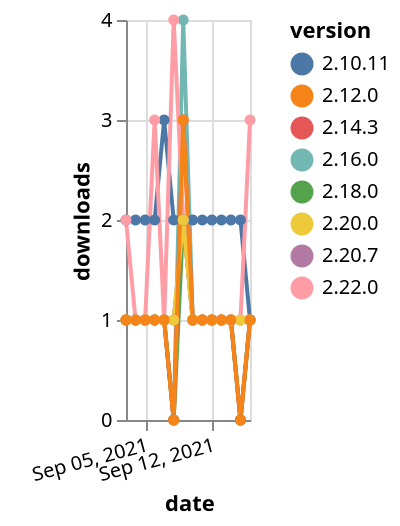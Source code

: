 {"$schema": "https://vega.github.io/schema/vega-lite/v5.json", "description": "A simple bar chart with embedded data.", "data": {"values": [{"date": "2021-09-03", "total": 212, "delta": 1, "version": "2.16.0"}, {"date": "2021-09-04", "total": 213, "delta": 1, "version": "2.16.0"}, {"date": "2021-09-05", "total": 214, "delta": 1, "version": "2.16.0"}, {"date": "2021-09-06", "total": 215, "delta": 1, "version": "2.16.0"}, {"date": "2021-09-07", "total": 216, "delta": 1, "version": "2.16.0"}, {"date": "2021-09-08", "total": 216, "delta": 0, "version": "2.16.0"}, {"date": "2021-09-09", "total": 220, "delta": 4, "version": "2.16.0"}, {"date": "2021-09-10", "total": 221, "delta": 1, "version": "2.16.0"}, {"date": "2021-09-11", "total": 222, "delta": 1, "version": "2.16.0"}, {"date": "2021-09-12", "total": 223, "delta": 1, "version": "2.16.0"}, {"date": "2021-09-13", "total": 224, "delta": 1, "version": "2.16.0"}, {"date": "2021-09-14", "total": 225, "delta": 1, "version": "2.16.0"}, {"date": "2021-09-15", "total": 225, "delta": 0, "version": "2.16.0"}, {"date": "2021-09-16", "total": 226, "delta": 1, "version": "2.16.0"}, {"date": "2021-09-03", "total": 142, "delta": 1, "version": "2.20.7"}, {"date": "2021-09-04", "total": 143, "delta": 1, "version": "2.20.7"}, {"date": "2021-09-05", "total": 144, "delta": 1, "version": "2.20.7"}, {"date": "2021-09-06", "total": 145, "delta": 1, "version": "2.20.7"}, {"date": "2021-09-07", "total": 146, "delta": 1, "version": "2.20.7"}, {"date": "2021-09-08", "total": 147, "delta": 1, "version": "2.20.7"}, {"date": "2021-09-09", "total": 149, "delta": 2, "version": "2.20.7"}, {"date": "2021-09-10", "total": 150, "delta": 1, "version": "2.20.7"}, {"date": "2021-09-11", "total": 151, "delta": 1, "version": "2.20.7"}, {"date": "2021-09-12", "total": 152, "delta": 1, "version": "2.20.7"}, {"date": "2021-09-13", "total": 153, "delta": 1, "version": "2.20.7"}, {"date": "2021-09-14", "total": 154, "delta": 1, "version": "2.20.7"}, {"date": "2021-09-15", "total": 155, "delta": 1, "version": "2.20.7"}, {"date": "2021-09-16", "total": 156, "delta": 1, "version": "2.20.7"}, {"date": "2021-09-03", "total": 2257, "delta": 2, "version": "2.10.11"}, {"date": "2021-09-04", "total": 2259, "delta": 2, "version": "2.10.11"}, {"date": "2021-09-05", "total": 2261, "delta": 2, "version": "2.10.11"}, {"date": "2021-09-06", "total": 2263, "delta": 2, "version": "2.10.11"}, {"date": "2021-09-07", "total": 2266, "delta": 3, "version": "2.10.11"}, {"date": "2021-09-08", "total": 2268, "delta": 2, "version": "2.10.11"}, {"date": "2021-09-09", "total": 2270, "delta": 2, "version": "2.10.11"}, {"date": "2021-09-10", "total": 2272, "delta": 2, "version": "2.10.11"}, {"date": "2021-09-11", "total": 2274, "delta": 2, "version": "2.10.11"}, {"date": "2021-09-12", "total": 2276, "delta": 2, "version": "2.10.11"}, {"date": "2021-09-13", "total": 2278, "delta": 2, "version": "2.10.11"}, {"date": "2021-09-14", "total": 2280, "delta": 2, "version": "2.10.11"}, {"date": "2021-09-15", "total": 2282, "delta": 2, "version": "2.10.11"}, {"date": "2021-09-16", "total": 2283, "delta": 1, "version": "2.10.11"}, {"date": "2021-09-03", "total": 175, "delta": 1, "version": "2.18.0"}, {"date": "2021-09-04", "total": 176, "delta": 1, "version": "2.18.0"}, {"date": "2021-09-05", "total": 177, "delta": 1, "version": "2.18.0"}, {"date": "2021-09-06", "total": 178, "delta": 1, "version": "2.18.0"}, {"date": "2021-09-07", "total": 179, "delta": 1, "version": "2.18.0"}, {"date": "2021-09-08", "total": 179, "delta": 0, "version": "2.18.0"}, {"date": "2021-09-09", "total": 181, "delta": 2, "version": "2.18.0"}, {"date": "2021-09-10", "total": 182, "delta": 1, "version": "2.18.0"}, {"date": "2021-09-11", "total": 183, "delta": 1, "version": "2.18.0"}, {"date": "2021-09-12", "total": 184, "delta": 1, "version": "2.18.0"}, {"date": "2021-09-13", "total": 185, "delta": 1, "version": "2.18.0"}, {"date": "2021-09-14", "total": 186, "delta": 1, "version": "2.18.0"}, {"date": "2021-09-15", "total": 186, "delta": 0, "version": "2.18.0"}, {"date": "2021-09-16", "total": 187, "delta": 1, "version": "2.18.0"}, {"date": "2021-09-03", "total": 192, "delta": 1, "version": "2.14.3"}, {"date": "2021-09-04", "total": 193, "delta": 1, "version": "2.14.3"}, {"date": "2021-09-05", "total": 194, "delta": 1, "version": "2.14.3"}, {"date": "2021-09-06", "total": 195, "delta": 1, "version": "2.14.3"}, {"date": "2021-09-07", "total": 196, "delta": 1, "version": "2.14.3"}, {"date": "2021-09-08", "total": 196, "delta": 0, "version": "2.14.3"}, {"date": "2021-09-09", "total": 199, "delta": 3, "version": "2.14.3"}, {"date": "2021-09-10", "total": 200, "delta": 1, "version": "2.14.3"}, {"date": "2021-09-11", "total": 201, "delta": 1, "version": "2.14.3"}, {"date": "2021-09-12", "total": 202, "delta": 1, "version": "2.14.3"}, {"date": "2021-09-13", "total": 203, "delta": 1, "version": "2.14.3"}, {"date": "2021-09-14", "total": 204, "delta": 1, "version": "2.14.3"}, {"date": "2021-09-15", "total": 204, "delta": 0, "version": "2.14.3"}, {"date": "2021-09-16", "total": 205, "delta": 1, "version": "2.14.3"}, {"date": "2021-09-03", "total": 128, "delta": 2, "version": "2.22.0"}, {"date": "2021-09-04", "total": 129, "delta": 1, "version": "2.22.0"}, {"date": "2021-09-05", "total": 130, "delta": 1, "version": "2.22.0"}, {"date": "2021-09-06", "total": 133, "delta": 3, "version": "2.22.0"}, {"date": "2021-09-07", "total": 134, "delta": 1, "version": "2.22.0"}, {"date": "2021-09-08", "total": 138, "delta": 4, "version": "2.22.0"}, {"date": "2021-09-09", "total": 140, "delta": 2, "version": "2.22.0"}, {"date": "2021-09-10", "total": 141, "delta": 1, "version": "2.22.0"}, {"date": "2021-09-11", "total": 142, "delta": 1, "version": "2.22.0"}, {"date": "2021-09-12", "total": 143, "delta": 1, "version": "2.22.0"}, {"date": "2021-09-13", "total": 144, "delta": 1, "version": "2.22.0"}, {"date": "2021-09-14", "total": 145, "delta": 1, "version": "2.22.0"}, {"date": "2021-09-15", "total": 146, "delta": 1, "version": "2.22.0"}, {"date": "2021-09-16", "total": 149, "delta": 3, "version": "2.22.0"}, {"date": "2021-09-03", "total": 159, "delta": 1, "version": "2.20.0"}, {"date": "2021-09-04", "total": 160, "delta": 1, "version": "2.20.0"}, {"date": "2021-09-05", "total": 161, "delta": 1, "version": "2.20.0"}, {"date": "2021-09-06", "total": 162, "delta": 1, "version": "2.20.0"}, {"date": "2021-09-07", "total": 163, "delta": 1, "version": "2.20.0"}, {"date": "2021-09-08", "total": 164, "delta": 1, "version": "2.20.0"}, {"date": "2021-09-09", "total": 166, "delta": 2, "version": "2.20.0"}, {"date": "2021-09-10", "total": 167, "delta": 1, "version": "2.20.0"}, {"date": "2021-09-11", "total": 168, "delta": 1, "version": "2.20.0"}, {"date": "2021-09-12", "total": 169, "delta": 1, "version": "2.20.0"}, {"date": "2021-09-13", "total": 170, "delta": 1, "version": "2.20.0"}, {"date": "2021-09-14", "total": 171, "delta": 1, "version": "2.20.0"}, {"date": "2021-09-15", "total": 172, "delta": 1, "version": "2.20.0"}, {"date": "2021-09-16", "total": 173, "delta": 1, "version": "2.20.0"}, {"date": "2021-09-03", "total": 271, "delta": 1, "version": "2.12.0"}, {"date": "2021-09-04", "total": 272, "delta": 1, "version": "2.12.0"}, {"date": "2021-09-05", "total": 273, "delta": 1, "version": "2.12.0"}, {"date": "2021-09-06", "total": 274, "delta": 1, "version": "2.12.0"}, {"date": "2021-09-07", "total": 275, "delta": 1, "version": "2.12.0"}, {"date": "2021-09-08", "total": 275, "delta": 0, "version": "2.12.0"}, {"date": "2021-09-09", "total": 278, "delta": 3, "version": "2.12.0"}, {"date": "2021-09-10", "total": 279, "delta": 1, "version": "2.12.0"}, {"date": "2021-09-11", "total": 280, "delta": 1, "version": "2.12.0"}, {"date": "2021-09-12", "total": 281, "delta": 1, "version": "2.12.0"}, {"date": "2021-09-13", "total": 282, "delta": 1, "version": "2.12.0"}, {"date": "2021-09-14", "total": 283, "delta": 1, "version": "2.12.0"}, {"date": "2021-09-15", "total": 283, "delta": 0, "version": "2.12.0"}, {"date": "2021-09-16", "total": 284, "delta": 1, "version": "2.12.0"}]}, "width": "container", "mark": {"type": "line", "point": {"filled": true}}, "encoding": {"x": {"field": "date", "type": "temporal", "timeUnit": "yearmonthdate", "title": "date", "axis": {"labelAngle": -15}}, "y": {"field": "delta", "type": "quantitative", "title": "downloads"}, "color": {"field": "version", "type": "nominal"}, "tooltip": {"field": "delta"}}}